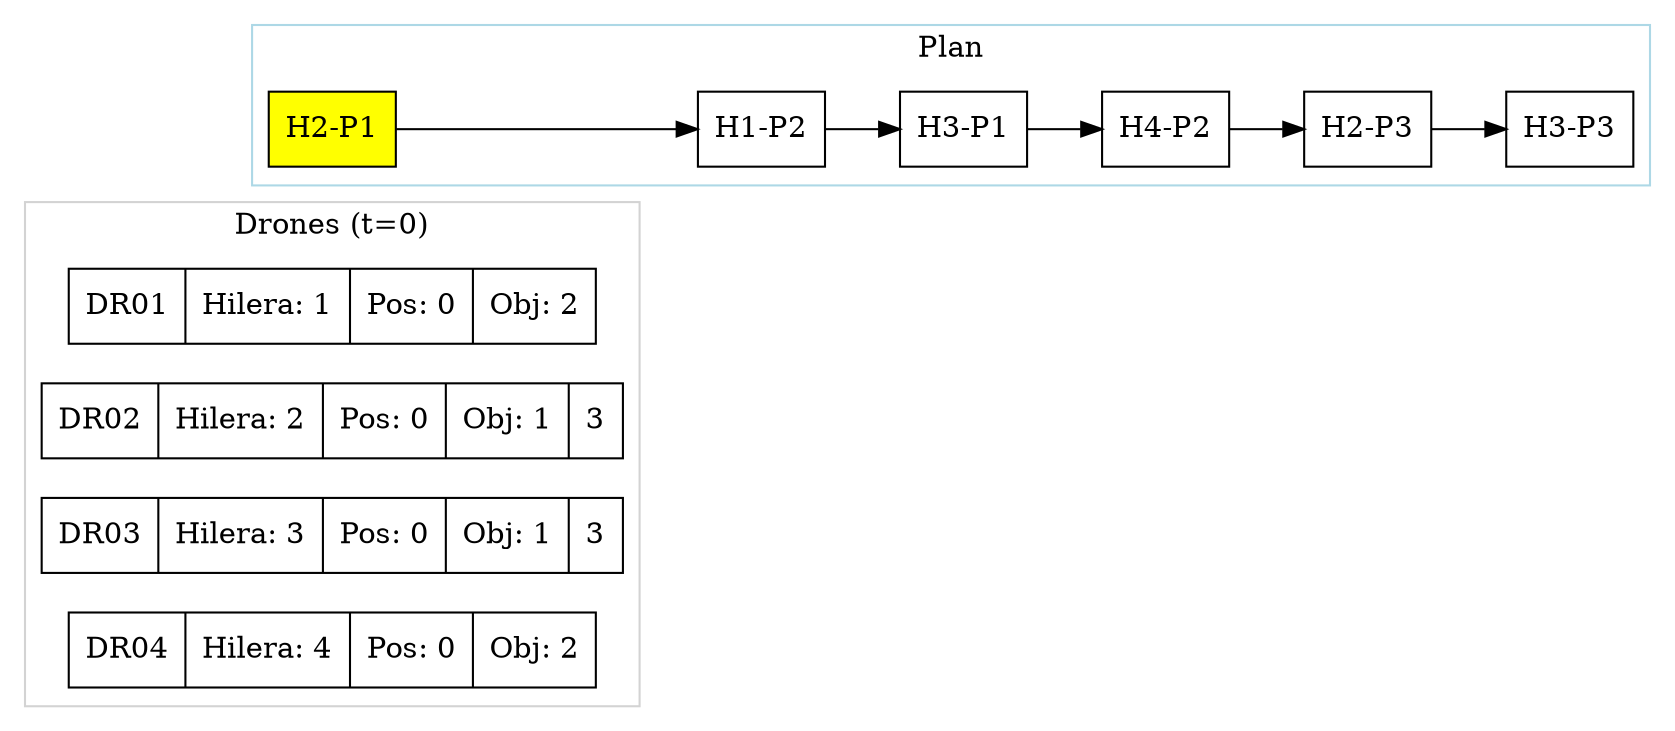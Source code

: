 digraph G {
rankdir=LR;
node [shape=record];
subgraph cluster_drones { label="Drones (t=0)"; color=lightgrey;
"DR01" [label="{DR01|Hilera: 1|Pos: 0|Obj: 2}"];
"DR02" [label="{DR02|Hilera: 2|Pos: 0|Obj: 1|3}"];
"DR03" [label="{DR03|Hilera: 3|Pos: 0|Obj: 1|3}"];
"DR04" [label="{DR04|Hilera: 4|Pos: 0|Obj: 2}"];
}
subgraph cluster_plan { label="Plan"; color=lightblue;
P0 [label="H2-P1",style=filled,fillcolor=yellow];
P1 [label="H1-P2"];
P0 -> P1;
P2 [label="H3-P1"];
P1 -> P2;
P3 [label="H4-P2"];
P2 -> P3;
P4 [label="H2-P3"];
P3 -> P4;
P5 [label="H3-P3"];
P4 -> P5;
}
}
